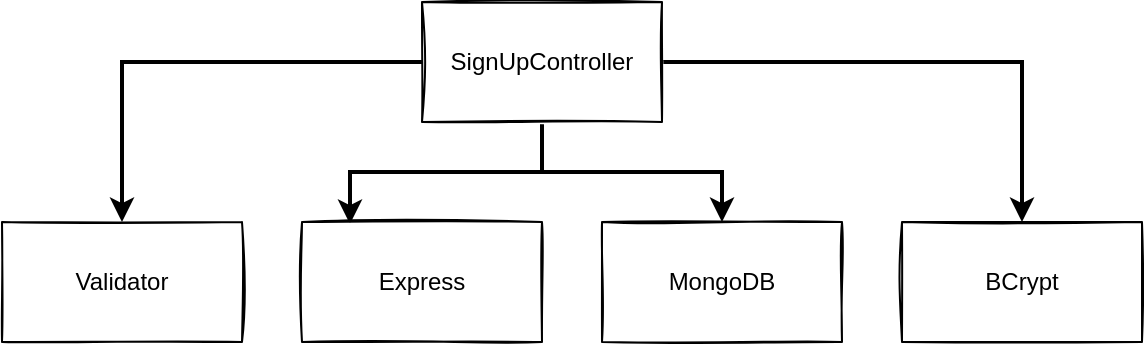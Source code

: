 <mxfile version="14.4.9" type="github" pages="3">
  <diagram id="C5RBs43oDa-KdzZeNtuy" name="SignUp">
    <mxGraphModel dx="6200" dy="3443" grid="1" gridSize="10" guides="1" tooltips="1" connect="1" arrows="1" fold="1" page="1" pageScale="1" pageWidth="827" pageHeight="1169" math="0" shadow="0">
      <root>
        <mxCell id="WIyWlLk6GJQsqaUBKTNV-0" />
        <mxCell id="WIyWlLk6GJQsqaUBKTNV-1" parent="WIyWlLk6GJQsqaUBKTNV-0" />
        <mxCell id="DgegEfduvD-9TJVCM2Sk-5" style="edgeStyle=orthogonalEdgeStyle;rounded=0;orthogonalLoop=1;jettySize=auto;html=1;strokeWidth=2;" edge="1" parent="WIyWlLk6GJQsqaUBKTNV-1" source="DgegEfduvD-9TJVCM2Sk-0" target="DgegEfduvD-9TJVCM2Sk-1">
          <mxGeometry relative="1" as="geometry" />
        </mxCell>
        <mxCell id="DgegEfduvD-9TJVCM2Sk-6" style="edgeStyle=orthogonalEdgeStyle;rounded=0;orthogonalLoop=1;jettySize=auto;html=1;entryX=0.2;entryY=0.017;entryDx=0;entryDy=0;entryPerimeter=0;strokeWidth=2;" edge="1" parent="WIyWlLk6GJQsqaUBKTNV-1" source="DgegEfduvD-9TJVCM2Sk-0" target="DgegEfduvD-9TJVCM2Sk-2">
          <mxGeometry relative="1" as="geometry" />
        </mxCell>
        <mxCell id="DgegEfduvD-9TJVCM2Sk-7" style="edgeStyle=orthogonalEdgeStyle;rounded=0;orthogonalLoop=1;jettySize=auto;html=1;strokeWidth=2;" edge="1" parent="WIyWlLk6GJQsqaUBKTNV-1" source="DgegEfduvD-9TJVCM2Sk-0" target="DgegEfduvD-9TJVCM2Sk-3">
          <mxGeometry relative="1" as="geometry" />
        </mxCell>
        <mxCell id="DgegEfduvD-9TJVCM2Sk-8" style="edgeStyle=orthogonalEdgeStyle;rounded=0;orthogonalLoop=1;jettySize=auto;html=1;exitX=1;exitY=0.5;exitDx=0;exitDy=0;strokeWidth=2;" edge="1" parent="WIyWlLk6GJQsqaUBKTNV-1" source="DgegEfduvD-9TJVCM2Sk-0" target="DgegEfduvD-9TJVCM2Sk-4">
          <mxGeometry relative="1" as="geometry" />
        </mxCell>
        <mxCell id="DgegEfduvD-9TJVCM2Sk-0" value="SignUpController" style="rounded=0;whiteSpace=wrap;html=1;glass=0;sketch=1;shadow=0;" vertex="1" parent="WIyWlLk6GJQsqaUBKTNV-1">
          <mxGeometry x="350" y="10" width="120" height="60" as="geometry" />
        </mxCell>
        <mxCell id="DgegEfduvD-9TJVCM2Sk-1" value="Validator" style="rounded=0;whiteSpace=wrap;html=1;glass=0;sketch=1;shadow=0;" vertex="1" parent="WIyWlLk6GJQsqaUBKTNV-1">
          <mxGeometry x="140" y="120" width="120" height="60" as="geometry" />
        </mxCell>
        <mxCell id="DgegEfduvD-9TJVCM2Sk-2" value="Express" style="rounded=0;whiteSpace=wrap;html=1;glass=0;sketch=1;shadow=0;" vertex="1" parent="WIyWlLk6GJQsqaUBKTNV-1">
          <mxGeometry x="290" y="120" width="120" height="60" as="geometry" />
        </mxCell>
        <mxCell id="DgegEfduvD-9TJVCM2Sk-3" value="MongoDB" style="rounded=0;whiteSpace=wrap;html=1;glass=0;sketch=1;shadow=0;" vertex="1" parent="WIyWlLk6GJQsqaUBKTNV-1">
          <mxGeometry x="440" y="120" width="120" height="60" as="geometry" />
        </mxCell>
        <mxCell id="DgegEfduvD-9TJVCM2Sk-4" value="BCrypt" style="rounded=0;whiteSpace=wrap;html=1;glass=0;sketch=1;shadow=0;" vertex="1" parent="WIyWlLk6GJQsqaUBKTNV-1">
          <mxGeometry x="590" y="120" width="120" height="60" as="geometry" />
        </mxCell>
      </root>
    </mxGraphModel>
  </diagram>
  <diagram name="SignUp Final" id="fcD1_Ogq16sPSjzTvtP0">
    <mxGraphModel dx="3720" dy="2776" grid="1" gridSize="10" guides="1" tooltips="1" connect="1" arrows="1" fold="1" page="1" pageScale="1" pageWidth="827" pageHeight="1169" math="0" shadow="0">
      <root>
        <mxCell id="69O0-bxh-F-5_FMToNyd-0" />
        <mxCell id="69O0-bxh-F-5_FMToNyd-1" parent="69O0-bxh-F-5_FMToNyd-0" />
        <mxCell id="eIkQztVxaQHjGuMZLlB3-39" value="" style="rounded=0;whiteSpace=wrap;html=1;shadow=0;glass=0;sketch=1;" vertex="1" parent="69O0-bxh-F-5_FMToNyd-1">
          <mxGeometry x="50" y="-650" width="190" height="110" as="geometry" />
        </mxCell>
        <mxCell id="eIkQztVxaQHjGuMZLlB3-40" value="&lt;b&gt;Domain&lt;/b&gt;" style="text;html=1;strokeColor=none;fillColor=none;align=center;verticalAlign=middle;whiteSpace=wrap;rounded=0;shadow=0;glass=0;sketch=1;" vertex="1" parent="69O0-bxh-F-5_FMToNyd-1">
          <mxGeometry x="200" y="-670" width="40" height="20" as="geometry" />
        </mxCell>
        <mxCell id="eIkQztVxaQHjGuMZLlB3-41" value="" style="rounded=0;whiteSpace=wrap;html=1;shadow=0;glass=0;sketch=1;" vertex="1" parent="69O0-bxh-F-5_FMToNyd-1">
          <mxGeometry x="-640" y="-640" width="190" height="110" as="geometry" />
        </mxCell>
        <mxCell id="eIkQztVxaQHjGuMZLlB3-42" value="&lt;b&gt;Utils&lt;/b&gt;" style="text;html=1;strokeColor=none;fillColor=none;align=center;verticalAlign=middle;whiteSpace=wrap;rounded=0;shadow=0;glass=0;sketch=1;" vertex="1" parent="69O0-bxh-F-5_FMToNyd-1">
          <mxGeometry x="-490" y="-660" width="40" height="20" as="geometry" />
        </mxCell>
        <mxCell id="eIkQztVxaQHjGuMZLlB3-43" value="" style="rounded=0;whiteSpace=wrap;html=1;shadow=0;glass=0;sketch=1;" vertex="1" parent="69O0-bxh-F-5_FMToNyd-1">
          <mxGeometry x="-390" y="-650" width="400" height="180" as="geometry" />
        </mxCell>
        <mxCell id="eIkQztVxaQHjGuMZLlB3-44" style="edgeStyle=orthogonalEdgeStyle;rounded=0;orthogonalLoop=1;jettySize=auto;html=1;strokeWidth=2;" edge="1" parent="69O0-bxh-F-5_FMToNyd-1" source="eIkQztVxaQHjGuMZLlB3-47" target="eIkQztVxaQHjGuMZLlB3-57">
          <mxGeometry relative="1" as="geometry" />
        </mxCell>
        <mxCell id="eIkQztVxaQHjGuMZLlB3-45" style="edgeStyle=orthogonalEdgeStyle;rounded=0;orthogonalLoop=1;jettySize=auto;html=1;strokeWidth=2;" edge="1" parent="69O0-bxh-F-5_FMToNyd-1" source="eIkQztVxaQHjGuMZLlB3-47" target="eIkQztVxaQHjGuMZLlB3-60">
          <mxGeometry relative="1" as="geometry" />
        </mxCell>
        <mxCell id="eIkQztVxaQHjGuMZLlB3-46" style="edgeStyle=orthogonalEdgeStyle;rounded=0;orthogonalLoop=1;jettySize=auto;html=1;strokeWidth=2;" edge="1" parent="69O0-bxh-F-5_FMToNyd-1" source="eIkQztVxaQHjGuMZLlB3-47" target="eIkQztVxaQHjGuMZLlB3-61">
          <mxGeometry relative="1" as="geometry" />
        </mxCell>
        <mxCell id="eIkQztVxaQHjGuMZLlB3-47" value="SignUpController" style="rounded=0;whiteSpace=wrap;html=1;glass=0;sketch=1;shadow=0;" vertex="1" parent="69O0-bxh-F-5_FMToNyd-1">
          <mxGeometry x="-210" y="-620" width="120" height="60" as="geometry" />
        </mxCell>
        <mxCell id="eIkQztVxaQHjGuMZLlB3-48" style="edgeStyle=orthogonalEdgeStyle;rounded=0;orthogonalLoop=1;jettySize=auto;html=1;strokeWidth=2;" edge="1" parent="69O0-bxh-F-5_FMToNyd-1" source="eIkQztVxaQHjGuMZLlB3-49" target="eIkQztVxaQHjGuMZLlB3-59">
          <mxGeometry relative="1" as="geometry" />
        </mxCell>
        <mxCell id="eIkQztVxaQHjGuMZLlB3-49" value="Validator" style="rounded=0;whiteSpace=wrap;html=1;glass=0;sketch=1;shadow=0;" vertex="1" parent="69O0-bxh-F-5_FMToNyd-1">
          <mxGeometry x="-780" y="-620" width="120" height="60" as="geometry" />
        </mxCell>
        <mxCell id="eIkQztVxaQHjGuMZLlB3-50" value="Express" style="rounded=0;whiteSpace=wrap;html=1;glass=0;sketch=1;shadow=0;" vertex="1" parent="69O0-bxh-F-5_FMToNyd-1">
          <mxGeometry x="-210" y="-335" width="120" height="60" as="geometry" />
        </mxCell>
        <mxCell id="eIkQztVxaQHjGuMZLlB3-51" value="MongoDB" style="rounded=0;whiteSpace=wrap;html=1;glass=0;sketch=1;shadow=0;" vertex="1" parent="69O0-bxh-F-5_FMToNyd-1">
          <mxGeometry x="75" y="-1015" width="120" height="60" as="geometry" />
        </mxCell>
        <mxCell id="eIkQztVxaQHjGuMZLlB3-52" value="BCrypt" style="rounded=0;whiteSpace=wrap;html=1;glass=0;sketch=1;shadow=0;" vertex="1" parent="69O0-bxh-F-5_FMToNyd-1">
          <mxGeometry x="-610" y="-1020" width="120" height="60" as="geometry" />
        </mxCell>
        <mxCell id="eIkQztVxaQHjGuMZLlB3-53" style="edgeStyle=orthogonalEdgeStyle;rounded=0;orthogonalLoop=1;jettySize=auto;html=1;strokeWidth=2;" edge="1" parent="69O0-bxh-F-5_FMToNyd-1" source="eIkQztVxaQHjGuMZLlB3-55" target="eIkQztVxaQHjGuMZLlB3-57">
          <mxGeometry relative="1" as="geometry" />
        </mxCell>
        <mxCell id="eIkQztVxaQHjGuMZLlB3-54" style="edgeStyle=orthogonalEdgeStyle;rounded=0;orthogonalLoop=1;jettySize=auto;html=1;strokeWidth=2;" edge="1" parent="69O0-bxh-F-5_FMToNyd-1" source="eIkQztVxaQHjGuMZLlB3-55" target="eIkQztVxaQHjGuMZLlB3-50">
          <mxGeometry relative="1" as="geometry" />
        </mxCell>
        <mxCell id="eIkQztVxaQHjGuMZLlB3-55" value="ExpressRouteAdapter" style="rounded=0;whiteSpace=wrap;html=1;glass=0;sketch=1;shadow=0;" vertex="1" parent="69O0-bxh-F-5_FMToNyd-1">
          <mxGeometry x="-245" y="-430" width="190" height="60" as="geometry" />
        </mxCell>
        <mxCell id="eIkQztVxaQHjGuMZLlB3-56" value="&lt;b&gt;Presentation&lt;/b&gt;" style="text;html=1;strokeColor=none;fillColor=none;align=center;verticalAlign=middle;whiteSpace=wrap;rounded=0;shadow=0;glass=0;sketch=1;" vertex="1" parent="69O0-bxh-F-5_FMToNyd-1">
          <mxGeometry x="-50" y="-670" width="40" height="20" as="geometry" />
        </mxCell>
        <mxCell id="eIkQztVxaQHjGuMZLlB3-57" value="Controller" style="rounded=1;whiteSpace=wrap;html=1;glass=0;sketch=0;shadow=0;dashed=1;strokeWidth=2;" vertex="1" parent="69O0-bxh-F-5_FMToNyd-1">
          <mxGeometry x="-200" y="-530" width="100" height="50" as="geometry" />
        </mxCell>
        <mxCell id="eIkQztVxaQHjGuMZLlB3-58" style="edgeStyle=orthogonalEdgeStyle;rounded=0;orthogonalLoop=1;jettySize=auto;html=1;strokeWidth=2;" edge="1" parent="69O0-bxh-F-5_FMToNyd-1" source="eIkQztVxaQHjGuMZLlB3-59" target="eIkQztVxaQHjGuMZLlB3-60">
          <mxGeometry relative="1" as="geometry" />
        </mxCell>
        <mxCell id="eIkQztVxaQHjGuMZLlB3-59" value="EmailValidatorAdapter" style="rounded=0;whiteSpace=wrap;html=1;glass=0;sketch=1;shadow=0;" vertex="1" parent="69O0-bxh-F-5_FMToNyd-1">
          <mxGeometry x="-610" y="-620" width="150" height="60" as="geometry" />
        </mxCell>
        <mxCell id="eIkQztVxaQHjGuMZLlB3-60" value="EmailValidator" style="rounded=1;whiteSpace=wrap;html=1;glass=0;sketch=0;shadow=0;dashed=1;strokeWidth=2;" vertex="1" parent="69O0-bxh-F-5_FMToNyd-1">
          <mxGeometry x="-360" y="-615" width="100" height="50" as="geometry" />
        </mxCell>
        <mxCell id="eIkQztVxaQHjGuMZLlB3-61" value="AddAccount" style="rounded=1;whiteSpace=wrap;html=1;glass=0;sketch=0;shadow=0;dashed=1;strokeWidth=2;" vertex="1" parent="69O0-bxh-F-5_FMToNyd-1">
          <mxGeometry x="95" y="-610" width="100" height="50" as="geometry" />
        </mxCell>
        <mxCell id="eIkQztVxaQHjGuMZLlB3-62" value="" style="rounded=0;whiteSpace=wrap;html=1;shadow=0;glass=0;sketch=1;" vertex="1" parent="69O0-bxh-F-5_FMToNyd-1">
          <mxGeometry x="-400" y="-870" width="400" height="180" as="geometry" />
        </mxCell>
        <mxCell id="eIkQztVxaQHjGuMZLlB3-63" value="&lt;b&gt;Data&lt;/b&gt;" style="text;html=1;strokeColor=none;fillColor=none;align=center;verticalAlign=middle;whiteSpace=wrap;rounded=0;shadow=0;glass=0;sketch=1;" vertex="1" parent="69O0-bxh-F-5_FMToNyd-1">
          <mxGeometry x="-60" y="-890" width="40" height="20" as="geometry" />
        </mxCell>
        <mxCell id="eIkQztVxaQHjGuMZLlB3-64" style="edgeStyle=orthogonalEdgeStyle;rounded=0;orthogonalLoop=1;jettySize=auto;html=1;strokeWidth=2;" edge="1" parent="69O0-bxh-F-5_FMToNyd-1" source="eIkQztVxaQHjGuMZLlB3-67" target="eIkQztVxaQHjGuMZLlB3-61">
          <mxGeometry relative="1" as="geometry" />
        </mxCell>
        <mxCell id="eIkQztVxaQHjGuMZLlB3-65" style="edgeStyle=orthogonalEdgeStyle;rounded=0;orthogonalLoop=1;jettySize=auto;html=1;entryX=0.5;entryY=1;entryDx=0;entryDy=0;strokeWidth=2;" edge="1" parent="69O0-bxh-F-5_FMToNyd-1" source="eIkQztVxaQHjGuMZLlB3-67" target="eIkQztVxaQHjGuMZLlB3-73">
          <mxGeometry relative="1" as="geometry" />
        </mxCell>
        <mxCell id="eIkQztVxaQHjGuMZLlB3-66" style="edgeStyle=orthogonalEdgeStyle;rounded=0;orthogonalLoop=1;jettySize=auto;html=1;entryX=0.5;entryY=1;entryDx=0;entryDy=0;strokeWidth=2;" edge="1" parent="69O0-bxh-F-5_FMToNyd-1" source="eIkQztVxaQHjGuMZLlB3-67" target="eIkQztVxaQHjGuMZLlB3-77">
          <mxGeometry relative="1" as="geometry" />
        </mxCell>
        <mxCell id="eIkQztVxaQHjGuMZLlB3-67" value="DbAddAccount" style="rounded=0;whiteSpace=wrap;html=1;glass=0;sketch=1;shadow=0;" vertex="1" parent="69O0-bxh-F-5_FMToNyd-1">
          <mxGeometry x="-250" y="-790" width="120" height="60" as="geometry" />
        </mxCell>
        <mxCell id="eIkQztVxaQHjGuMZLlB3-68" value="" style="rounded=0;whiteSpace=wrap;html=1;shadow=0;glass=0;sketch=1;" vertex="1" parent="69O0-bxh-F-5_FMToNyd-1">
          <mxGeometry x="-400" y="-1040" width="400" height="110" as="geometry" />
        </mxCell>
        <mxCell id="eIkQztVxaQHjGuMZLlB3-69" value="&lt;b&gt;Infra&lt;/b&gt;" style="text;html=1;strokeColor=none;fillColor=none;align=center;verticalAlign=middle;whiteSpace=wrap;rounded=0;shadow=0;glass=0;sketch=1;" vertex="1" parent="69O0-bxh-F-5_FMToNyd-1">
          <mxGeometry x="-60" y="-1060" width="40" height="20" as="geometry" />
        </mxCell>
        <mxCell id="eIkQztVxaQHjGuMZLlB3-70" style="edgeStyle=orthogonalEdgeStyle;rounded=0;orthogonalLoop=1;jettySize=auto;html=1;strokeWidth=2;" edge="1" parent="69O0-bxh-F-5_FMToNyd-1" source="eIkQztVxaQHjGuMZLlB3-72" target="eIkQztVxaQHjGuMZLlB3-52">
          <mxGeometry relative="1" as="geometry" />
        </mxCell>
        <mxCell id="eIkQztVxaQHjGuMZLlB3-71" style="edgeStyle=orthogonalEdgeStyle;rounded=0;orthogonalLoop=1;jettySize=auto;html=1;entryX=0.5;entryY=0;entryDx=0;entryDy=0;strokeWidth=2;" edge="1" parent="69O0-bxh-F-5_FMToNyd-1" source="eIkQztVxaQHjGuMZLlB3-72" target="eIkQztVxaQHjGuMZLlB3-73">
          <mxGeometry relative="1" as="geometry" />
        </mxCell>
        <mxCell id="eIkQztVxaQHjGuMZLlB3-72" value="BcryptAdapter" style="rounded=0;whiteSpace=wrap;html=1;glass=0;sketch=1;shadow=0;" vertex="1" parent="69O0-bxh-F-5_FMToNyd-1">
          <mxGeometry x="-370" y="-1020" width="130" height="60" as="geometry" />
        </mxCell>
        <mxCell id="eIkQztVxaQHjGuMZLlB3-73" value="Encrypter" style="rounded=1;whiteSpace=wrap;html=1;glass=0;sketch=0;shadow=0;dashed=1;strokeWidth=2;" vertex="1" parent="69O0-bxh-F-5_FMToNyd-1">
          <mxGeometry x="-380" y="-840" width="100" height="50" as="geometry" />
        </mxCell>
        <mxCell id="eIkQztVxaQHjGuMZLlB3-74" style="edgeStyle=orthogonalEdgeStyle;rounded=0;orthogonalLoop=1;jettySize=auto;html=1;strokeWidth=2;" edge="1" parent="69O0-bxh-F-5_FMToNyd-1" source="eIkQztVxaQHjGuMZLlB3-76" target="eIkQztVxaQHjGuMZLlB3-51">
          <mxGeometry relative="1" as="geometry" />
        </mxCell>
        <mxCell id="eIkQztVxaQHjGuMZLlB3-75" style="edgeStyle=orthogonalEdgeStyle;rounded=0;orthogonalLoop=1;jettySize=auto;html=1;strokeWidth=2;" edge="1" parent="69O0-bxh-F-5_FMToNyd-1" source="eIkQztVxaQHjGuMZLlB3-76" target="eIkQztVxaQHjGuMZLlB3-77">
          <mxGeometry relative="1" as="geometry" />
        </mxCell>
        <mxCell id="eIkQztVxaQHjGuMZLlB3-76" value="AddUserMongoRepo" style="rounded=0;whiteSpace=wrap;html=1;glass=0;sketch=1;shadow=0;" vertex="1" parent="69O0-bxh-F-5_FMToNyd-1">
          <mxGeometry x="-160" y="-1020" width="130" height="60" as="geometry" />
        </mxCell>
        <mxCell id="eIkQztVxaQHjGuMZLlB3-77" value="AddUserRepo" style="rounded=1;whiteSpace=wrap;html=1;glass=0;sketch=0;shadow=0;dashed=1;strokeWidth=2;" vertex="1" parent="69O0-bxh-F-5_FMToNyd-1">
          <mxGeometry x="-120" y="-850" width="100" height="50" as="geometry" />
        </mxCell>
      </root>
    </mxGraphModel>
  </diagram>
  <diagram name="Color SignUpFinal" id="XlxB8sv5o_rUKSyUSH7C">
    <mxGraphModel dx="2563" dy="2133" grid="1" gridSize="10" guides="1" tooltips="1" connect="1" arrows="1" fold="1" page="1" pageScale="1" pageWidth="827" pageHeight="1169" math="0" shadow="0">
      <root>
        <mxCell id="tjHgCpA0E6VQ1bGKVmpZ-0" />
        <mxCell id="tjHgCpA0E6VQ1bGKVmpZ-1" parent="tjHgCpA0E6VQ1bGKVmpZ-0" />
        <mxCell id="tjHgCpA0E6VQ1bGKVmpZ-2" value="" style="rounded=0;whiteSpace=wrap;html=1;shadow=0;glass=0;sketch=1;strokeColor=#B09500;fontColor=#ffffff;fillColor=#e3c800;" vertex="1" parent="tjHgCpA0E6VQ1bGKVmpZ-1">
          <mxGeometry x="440" y="-920" width="190" height="310" as="geometry" />
        </mxCell>
        <mxCell id="tjHgCpA0E6VQ1bGKVmpZ-3" value="&lt;b style=&quot;font-size: 22px;&quot;&gt;Domain&lt;/b&gt;" style="text;html=1;strokeColor=none;fillColor=none;align=center;verticalAlign=middle;whiteSpace=wrap;rounded=0;shadow=0;glass=0;sketch=1;fontSize=22;" vertex="1" parent="tjHgCpA0E6VQ1bGKVmpZ-1">
          <mxGeometry x="570" y="-950" width="40" height="20" as="geometry" />
        </mxCell>
        <mxCell id="tjHgCpA0E6VQ1bGKVmpZ-53" style="edgeStyle=orthogonalEdgeStyle;rounded=0;orthogonalLoop=1;jettySize=auto;html=1;strokeWidth=2;fontSize=22;" edge="1" parent="tjHgCpA0E6VQ1bGKVmpZ-1" source="tjHgCpA0E6VQ1bGKVmpZ-4" target="tjHgCpA0E6VQ1bGKVmpZ-12">
          <mxGeometry relative="1" as="geometry" />
        </mxCell>
        <mxCell id="tjHgCpA0E6VQ1bGKVmpZ-4" value="" style="rounded=0;whiteSpace=wrap;html=1;shadow=0;glass=0;sketch=1;fillColor=#dae8fc;strokeColor=#6c8ebf;" vertex="1" parent="tjHgCpA0E6VQ1bGKVmpZ-1">
          <mxGeometry x="-400" y="-620" width="260" height="110" as="geometry" />
        </mxCell>
        <mxCell id="tjHgCpA0E6VQ1bGKVmpZ-5" value="&lt;b style=&quot;font-size: 22px;&quot;&gt;Utils&lt;/b&gt;" style="text;html=1;strokeColor=none;fillColor=none;align=center;verticalAlign=middle;whiteSpace=wrap;rounded=0;shadow=0;glass=0;sketch=1;fontSize=22;" vertex="1" parent="tjHgCpA0E6VQ1bGKVmpZ-1">
          <mxGeometry x="-200" y="-640" width="40" height="20" as="geometry" />
        </mxCell>
        <mxCell id="tjHgCpA0E6VQ1bGKVmpZ-6" value="" style="rounded=0;whiteSpace=wrap;html=1;shadow=0;glass=0;sketch=1;fillColor=#cdeb8b;strokeColor=#36393d;" vertex="1" parent="tjHgCpA0E6VQ1bGKVmpZ-1">
          <mxGeometry x="-80" y="-620" width="440" height="240" as="geometry" />
        </mxCell>
        <mxCell id="tjHgCpA0E6VQ1bGKVmpZ-7" style="edgeStyle=orthogonalEdgeStyle;rounded=0;orthogonalLoop=1;jettySize=auto;html=1;strokeWidth=2;" edge="1" parent="tjHgCpA0E6VQ1bGKVmpZ-1" source="tjHgCpA0E6VQ1bGKVmpZ-10" target="tjHgCpA0E6VQ1bGKVmpZ-20">
          <mxGeometry relative="1" as="geometry" />
        </mxCell>
        <mxCell id="tjHgCpA0E6VQ1bGKVmpZ-8" style="edgeStyle=orthogonalEdgeStyle;rounded=0;orthogonalLoop=1;jettySize=auto;html=1;strokeWidth=2;" edge="1" parent="tjHgCpA0E6VQ1bGKVmpZ-1" source="tjHgCpA0E6VQ1bGKVmpZ-10" target="tjHgCpA0E6VQ1bGKVmpZ-23">
          <mxGeometry relative="1" as="geometry" />
        </mxCell>
        <mxCell id="tjHgCpA0E6VQ1bGKVmpZ-9" style="edgeStyle=orthogonalEdgeStyle;rounded=0;orthogonalLoop=1;jettySize=auto;html=1;strokeWidth=2;" edge="1" parent="tjHgCpA0E6VQ1bGKVmpZ-1" source="tjHgCpA0E6VQ1bGKVmpZ-10" target="tjHgCpA0E6VQ1bGKVmpZ-24">
          <mxGeometry relative="1" as="geometry" />
        </mxCell>
        <mxCell id="tjHgCpA0E6VQ1bGKVmpZ-57" style="edgeStyle=orthogonalEdgeStyle;rounded=0;orthogonalLoop=1;jettySize=auto;html=1;entryX=0.5;entryY=0;entryDx=0;entryDy=0;strokeWidth=2;fontSize=22;" edge="1" parent="tjHgCpA0E6VQ1bGKVmpZ-1" source="tjHgCpA0E6VQ1bGKVmpZ-10" target="tjHgCpA0E6VQ1bGKVmpZ-55">
          <mxGeometry relative="1" as="geometry" />
        </mxCell>
        <mxCell id="tjHgCpA0E6VQ1bGKVmpZ-58" style="edgeStyle=orthogonalEdgeStyle;rounded=0;orthogonalLoop=1;jettySize=auto;html=1;entryX=0.5;entryY=0.2;entryDx=0;entryDy=0;entryPerimeter=0;strokeWidth=2;fontSize=22;" edge="1" parent="tjHgCpA0E6VQ1bGKVmpZ-1" source="tjHgCpA0E6VQ1bGKVmpZ-10" target="tjHgCpA0E6VQ1bGKVmpZ-56">
          <mxGeometry relative="1" as="geometry">
            <Array as="points">
              <mxPoint x="170" y="-520" />
              <mxPoint x="10" y="-520" />
              <mxPoint x="10" y="-460" />
            </Array>
          </mxGeometry>
        </mxCell>
        <mxCell id="tjHgCpA0E6VQ1bGKVmpZ-10" value="SignUpController" style="rounded=0;whiteSpace=wrap;html=1;glass=0;sketch=1;shadow=0;" vertex="1" parent="tjHgCpA0E6VQ1bGKVmpZ-1">
          <mxGeometry x="140" y="-590" width="120" height="60" as="geometry" />
        </mxCell>
        <mxCell id="tjHgCpA0E6VQ1bGKVmpZ-12" value="Validator" style="rounded=0;whiteSpace=wrap;html=1;glass=0;sketch=1;shadow=0;fillColor=#d0cee2;strokeColor=#56517e;" vertex="1" parent="tjHgCpA0E6VQ1bGKVmpZ-1">
          <mxGeometry x="-320" y="-440" width="120" height="60" as="geometry" />
        </mxCell>
        <mxCell id="tjHgCpA0E6VQ1bGKVmpZ-14" value="MongoDB" style="rounded=0;whiteSpace=wrap;html=1;glass=0;sketch=0;shadow=0;fillColor=#d0cee2;strokeColor=#56517e;" vertex="1" parent="tjHgCpA0E6VQ1bGKVmpZ-1">
          <mxGeometry x="175" y="-1169" width="120" height="60" as="geometry" />
        </mxCell>
        <mxCell id="tjHgCpA0E6VQ1bGKVmpZ-15" value="BCrypt" style="rounded=0;whiteSpace=wrap;html=1;glass=0;sketch=0;shadow=0;fillColor=#d0cee2;strokeColor=#56517e;" vertex="1" parent="tjHgCpA0E6VQ1bGKVmpZ-1">
          <mxGeometry x="-355" y="-1169" width="120" height="60" as="geometry" />
        </mxCell>
        <mxCell id="tjHgCpA0E6VQ1bGKVmpZ-17" style="edgeStyle=orthogonalEdgeStyle;rounded=0;orthogonalLoop=1;jettySize=auto;html=1;strokeWidth=2;" edge="1" parent="tjHgCpA0E6VQ1bGKVmpZ-1" source="tjHgCpA0E6VQ1bGKVmpZ-18">
          <mxGeometry relative="1" as="geometry">
            <mxPoint x="-150.0" y="-335" as="targetPoint" />
          </mxGeometry>
        </mxCell>
        <mxCell id="tjHgCpA0E6VQ1bGKVmpZ-19" value="&lt;b style=&quot;font-size: 22px;&quot;&gt;Presentation&lt;/b&gt;" style="text;html=1;strokeColor=none;fillColor=none;align=center;verticalAlign=middle;whiteSpace=wrap;rounded=0;shadow=0;glass=0;sketch=1;fontSize=22;" vertex="1" parent="tjHgCpA0E6VQ1bGKVmpZ-1">
          <mxGeometry x="275" y="-640" width="40" height="20" as="geometry" />
        </mxCell>
        <mxCell id="tjHgCpA0E6VQ1bGKVmpZ-20" value="Controller" style="rounded=1;whiteSpace=wrap;html=1;glass=0;sketch=0;shadow=0;dashed=1;strokeWidth=2;" vertex="1" parent="tjHgCpA0E6VQ1bGKVmpZ-1">
          <mxGeometry x="220" y="-470" width="100" height="50" as="geometry" />
        </mxCell>
        <mxCell id="tjHgCpA0E6VQ1bGKVmpZ-21" style="edgeStyle=orthogonalEdgeStyle;rounded=0;orthogonalLoop=1;jettySize=auto;html=1;strokeWidth=2;" edge="1" parent="tjHgCpA0E6VQ1bGKVmpZ-1" source="tjHgCpA0E6VQ1bGKVmpZ-22" target="tjHgCpA0E6VQ1bGKVmpZ-23">
          <mxGeometry relative="1" as="geometry" />
        </mxCell>
        <mxCell id="tjHgCpA0E6VQ1bGKVmpZ-22" value="EmailValidatorAdapter" style="rounded=0;whiteSpace=wrap;html=1;glass=0;sketch=1;shadow=0;" vertex="1" parent="tjHgCpA0E6VQ1bGKVmpZ-1">
          <mxGeometry x="-335" y="-590" width="150" height="60" as="geometry" />
        </mxCell>
        <mxCell id="tjHgCpA0E6VQ1bGKVmpZ-23" value="EmailValidator" style="rounded=1;whiteSpace=wrap;html=1;glass=0;sketch=0;shadow=0;dashed=1;strokeWidth=2;" vertex="1" parent="tjHgCpA0E6VQ1bGKVmpZ-1">
          <mxGeometry x="-10" y="-585" width="100" height="50" as="geometry" />
        </mxCell>
        <mxCell id="tjHgCpA0E6VQ1bGKVmpZ-24" value="AddAccount" style="rounded=1;whiteSpace=wrap;html=1;glass=0;sketch=0;shadow=0;dashed=1;strokeWidth=2;" vertex="1" parent="tjHgCpA0E6VQ1bGKVmpZ-1">
          <mxGeometry x="485" y="-830" width="100" height="50" as="geometry" />
        </mxCell>
        <mxCell id="tjHgCpA0E6VQ1bGKVmpZ-25" value="" style="rounded=0;whiteSpace=wrap;html=1;shadow=0;glass=0;sketch=1;fillColor=#fad9d5;strokeColor=#ae4132;" vertex="1" parent="tjHgCpA0E6VQ1bGKVmpZ-1">
          <mxGeometry x="-400" y="-880" width="760" height="210" as="geometry" />
        </mxCell>
        <mxCell id="tjHgCpA0E6VQ1bGKVmpZ-26" value="&lt;b style=&quot;font-size: 22px;&quot;&gt;Data&lt;/b&gt;" style="text;html=1;strokeColor=none;fillColor=none;align=center;verticalAlign=middle;whiteSpace=wrap;rounded=0;shadow=0;glass=0;sketch=1;fontSize=22;" vertex="1" parent="tjHgCpA0E6VQ1bGKVmpZ-1">
          <mxGeometry x="315" y="-900" width="40" height="20" as="geometry" />
        </mxCell>
        <mxCell id="tjHgCpA0E6VQ1bGKVmpZ-27" style="edgeStyle=orthogonalEdgeStyle;rounded=0;orthogonalLoop=1;jettySize=auto;html=1;strokeWidth=2;" edge="1" parent="tjHgCpA0E6VQ1bGKVmpZ-1" source="tjHgCpA0E6VQ1bGKVmpZ-30" target="tjHgCpA0E6VQ1bGKVmpZ-24">
          <mxGeometry relative="1" as="geometry" />
        </mxCell>
        <mxCell id="tjHgCpA0E6VQ1bGKVmpZ-28" style="edgeStyle=orthogonalEdgeStyle;rounded=0;orthogonalLoop=1;jettySize=auto;html=1;entryX=0.5;entryY=1;entryDx=0;entryDy=0;strokeWidth=2;" edge="1" parent="tjHgCpA0E6VQ1bGKVmpZ-1" source="tjHgCpA0E6VQ1bGKVmpZ-30" target="tjHgCpA0E6VQ1bGKVmpZ-36">
          <mxGeometry relative="1" as="geometry" />
        </mxCell>
        <mxCell id="tjHgCpA0E6VQ1bGKVmpZ-29" style="edgeStyle=orthogonalEdgeStyle;rounded=0;orthogonalLoop=1;jettySize=auto;html=1;entryX=0.5;entryY=1;entryDx=0;entryDy=0;strokeWidth=2;" edge="1" parent="tjHgCpA0E6VQ1bGKVmpZ-1" source="tjHgCpA0E6VQ1bGKVmpZ-30" target="tjHgCpA0E6VQ1bGKVmpZ-40">
          <mxGeometry relative="1" as="geometry" />
        </mxCell>
        <mxCell id="tjHgCpA0E6VQ1bGKVmpZ-30" value="DbAddAccount" style="rounded=0;whiteSpace=wrap;html=1;glass=0;sketch=1;shadow=0;" vertex="1" parent="tjHgCpA0E6VQ1bGKVmpZ-1">
          <mxGeometry x="-80" y="-750" width="120" height="60" as="geometry" />
        </mxCell>
        <mxCell id="tjHgCpA0E6VQ1bGKVmpZ-31" value="" style="rounded=0;whiteSpace=wrap;html=1;shadow=0;glass=0;sketch=1;fillColor=#e1d5e7;" vertex="1" parent="tjHgCpA0E6VQ1bGKVmpZ-1">
          <mxGeometry x="-400" y="-1040" width="760" height="110" as="geometry" />
        </mxCell>
        <mxCell id="tjHgCpA0E6VQ1bGKVmpZ-32" value="&lt;b style=&quot;font-size: 22px;&quot;&gt;Infra&lt;/b&gt;" style="text;html=1;strokeColor=none;fillColor=none;align=center;verticalAlign=middle;whiteSpace=wrap;rounded=0;shadow=0;glass=0;sketch=1;fontSize=22;" vertex="1" parent="tjHgCpA0E6VQ1bGKVmpZ-1">
          <mxGeometry x="315" y="-1070" width="40" height="20" as="geometry" />
        </mxCell>
        <mxCell id="tjHgCpA0E6VQ1bGKVmpZ-33" style="edgeStyle=orthogonalEdgeStyle;rounded=0;orthogonalLoop=1;jettySize=auto;html=1;strokeWidth=2;" edge="1" parent="tjHgCpA0E6VQ1bGKVmpZ-1" source="tjHgCpA0E6VQ1bGKVmpZ-35" target="tjHgCpA0E6VQ1bGKVmpZ-15">
          <mxGeometry relative="1" as="geometry" />
        </mxCell>
        <mxCell id="tjHgCpA0E6VQ1bGKVmpZ-34" style="edgeStyle=orthogonalEdgeStyle;rounded=0;orthogonalLoop=1;jettySize=auto;html=1;entryX=0.5;entryY=0;entryDx=0;entryDy=0;strokeWidth=2;" edge="1" parent="tjHgCpA0E6VQ1bGKVmpZ-1" source="tjHgCpA0E6VQ1bGKVmpZ-35" target="tjHgCpA0E6VQ1bGKVmpZ-36">
          <mxGeometry relative="1" as="geometry" />
        </mxCell>
        <mxCell id="tjHgCpA0E6VQ1bGKVmpZ-35" value="BcryptAdapter" style="rounded=0;whiteSpace=wrap;html=1;glass=0;sketch=1;shadow=0;" vertex="1" parent="tjHgCpA0E6VQ1bGKVmpZ-1">
          <mxGeometry x="-370" y="-1020" width="130" height="60" as="geometry" />
        </mxCell>
        <mxCell id="tjHgCpA0E6VQ1bGKVmpZ-36" value="Encrypter" style="rounded=1;whiteSpace=wrap;html=1;glass=0;sketch=0;shadow=0;dashed=1;strokeWidth=2;" vertex="1" parent="tjHgCpA0E6VQ1bGKVmpZ-1">
          <mxGeometry x="-355" y="-840" width="100" height="50" as="geometry" />
        </mxCell>
        <mxCell id="tjHgCpA0E6VQ1bGKVmpZ-37" style="edgeStyle=orthogonalEdgeStyle;rounded=0;orthogonalLoop=1;jettySize=auto;html=1;strokeWidth=2;" edge="1" parent="tjHgCpA0E6VQ1bGKVmpZ-1" source="tjHgCpA0E6VQ1bGKVmpZ-39" target="tjHgCpA0E6VQ1bGKVmpZ-14">
          <mxGeometry relative="1" as="geometry" />
        </mxCell>
        <mxCell id="tjHgCpA0E6VQ1bGKVmpZ-38" style="edgeStyle=orthogonalEdgeStyle;rounded=0;orthogonalLoop=1;jettySize=auto;html=1;strokeWidth=2;" edge="1" parent="tjHgCpA0E6VQ1bGKVmpZ-1" source="tjHgCpA0E6VQ1bGKVmpZ-39" target="tjHgCpA0E6VQ1bGKVmpZ-40">
          <mxGeometry relative="1" as="geometry" />
        </mxCell>
        <mxCell id="tjHgCpA0E6VQ1bGKVmpZ-39" value="AddUserMongoRepo" style="rounded=0;whiteSpace=wrap;html=1;glass=0;sketch=1;shadow=0;" vertex="1" parent="tjHgCpA0E6VQ1bGKVmpZ-1">
          <mxGeometry x="150" y="-1015" width="170" height="60" as="geometry" />
        </mxCell>
        <mxCell id="tjHgCpA0E6VQ1bGKVmpZ-40" value="AddUserRepo" style="rounded=1;whiteSpace=wrap;html=1;glass=0;sketch=0;shadow=0;dashed=1;strokeWidth=2;" vertex="1" parent="tjHgCpA0E6VQ1bGKVmpZ-1">
          <mxGeometry x="205" y="-840" width="100" height="50" as="geometry" />
        </mxCell>
        <mxCell id="tjHgCpA0E6VQ1bGKVmpZ-46" style="edgeStyle=orthogonalEdgeStyle;rounded=0;orthogonalLoop=1;jettySize=auto;html=1;entryX=0;entryY=0.5;entryDx=0;entryDy=0;strokeWidth=2;fontSize=22;" edge="1" parent="tjHgCpA0E6VQ1bGKVmpZ-1" source="tjHgCpA0E6VQ1bGKVmpZ-43" target="tjHgCpA0E6VQ1bGKVmpZ-14">
          <mxGeometry relative="1" as="geometry" />
        </mxCell>
        <mxCell id="tjHgCpA0E6VQ1bGKVmpZ-48" style="edgeStyle=orthogonalEdgeStyle;rounded=0;orthogonalLoop=1;jettySize=auto;html=1;strokeWidth=2;fontSize=22;" edge="1" parent="tjHgCpA0E6VQ1bGKVmpZ-1" source="tjHgCpA0E6VQ1bGKVmpZ-43" target="tjHgCpA0E6VQ1bGKVmpZ-44">
          <mxGeometry relative="1" as="geometry" />
        </mxCell>
        <mxCell id="tjHgCpA0E6VQ1bGKVmpZ-43" value="LoadUserByEmailMongoRepo" style="rounded=0;whiteSpace=wrap;html=1;glass=0;sketch=1;shadow=0;" vertex="1" parent="tjHgCpA0E6VQ1bGKVmpZ-1">
          <mxGeometry x="-125" y="-1015" width="210" height="60" as="geometry" />
        </mxCell>
        <mxCell id="tjHgCpA0E6VQ1bGKVmpZ-45" style="edgeStyle=orthogonalEdgeStyle;rounded=0;orthogonalLoop=1;jettySize=auto;html=1;strokeWidth=2;fontSize=22;" edge="1" parent="tjHgCpA0E6VQ1bGKVmpZ-1" source="tjHgCpA0E6VQ1bGKVmpZ-44" target="tjHgCpA0E6VQ1bGKVmpZ-30">
          <mxGeometry relative="1" as="geometry" />
        </mxCell>
        <mxCell id="tjHgCpA0E6VQ1bGKVmpZ-44" value="LoadUserByEmailRepo" style="rounded=1;whiteSpace=wrap;html=1;glass=0;sketch=0;shadow=0;dashed=1;strokeWidth=2;" vertex="1" parent="tjHgCpA0E6VQ1bGKVmpZ-1">
          <mxGeometry x="-105" y="-850" width="170" height="50" as="geometry" />
        </mxCell>
        <mxCell id="tjHgCpA0E6VQ1bGKVmpZ-55" value="HttpResponse" style="rounded=1;whiteSpace=wrap;html=1;glass=0;sketch=0;shadow=0;dashed=1;strokeWidth=2;" vertex="1" parent="tjHgCpA0E6VQ1bGKVmpZ-1">
          <mxGeometry x="90" y="-470" width="100" height="50" as="geometry" />
        </mxCell>
        <mxCell id="tjHgCpA0E6VQ1bGKVmpZ-56" value="HttpRequest" style="rounded=1;whiteSpace=wrap;html=1;glass=0;sketch=0;shadow=0;dashed=1;strokeWidth=2;" vertex="1" parent="tjHgCpA0E6VQ1bGKVmpZ-1">
          <mxGeometry x="-50" y="-470" width="100" height="50" as="geometry" />
        </mxCell>
      </root>
    </mxGraphModel>
  </diagram>
</mxfile>
